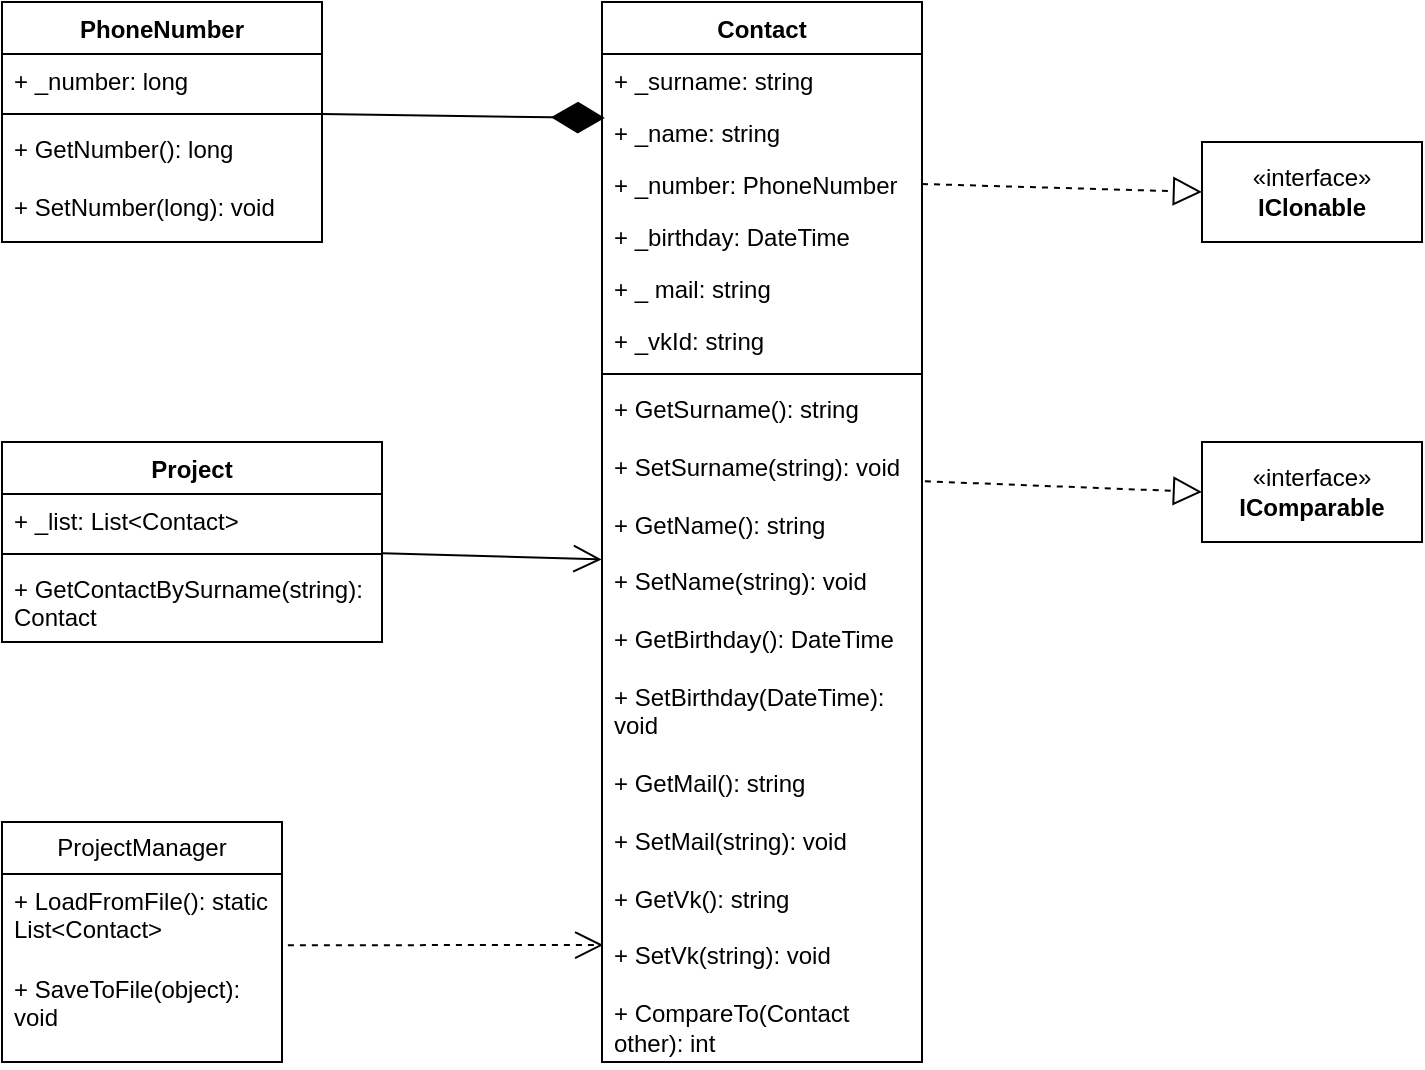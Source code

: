 <mxfile version="24.4.9" type="device">
  <diagram name="Страница — 1" id="ON3yxsikAmLVvNjYulBt">
    <mxGraphModel dx="1048" dy="1692" grid="1" gridSize="10" guides="1" tooltips="1" connect="1" arrows="1" fold="1" page="1" pageScale="1" pageWidth="827" pageHeight="1169" math="0" shadow="0">
      <root>
        <mxCell id="0" />
        <mxCell id="1" parent="0" />
        <mxCell id="eZ4S6LmOJqmNU8mbFGse-1" value="Contact" style="swimlane;fontStyle=1;align=center;verticalAlign=top;childLayout=stackLayout;horizontal=1;startSize=26;horizontalStack=0;resizeParent=1;resizeParentMax=0;resizeLast=0;collapsible=1;marginBottom=0;whiteSpace=wrap;html=1;" vertex="1" parent="1">
          <mxGeometry x="320" y="-1140" width="160" height="530" as="geometry" />
        </mxCell>
        <mxCell id="eZ4S6LmOJqmNU8mbFGse-2" value="+ _surname: string" style="text;strokeColor=none;fillColor=none;align=left;verticalAlign=top;spacingLeft=4;spacingRight=4;overflow=hidden;rotatable=0;points=[[0,0.5],[1,0.5]];portConstraint=eastwest;whiteSpace=wrap;html=1;" vertex="1" parent="eZ4S6LmOJqmNU8mbFGse-1">
          <mxGeometry y="26" width="160" height="26" as="geometry" />
        </mxCell>
        <mxCell id="eZ4S6LmOJqmNU8mbFGse-8" value="+ _name: string" style="text;strokeColor=none;fillColor=none;align=left;verticalAlign=top;spacingLeft=4;spacingRight=4;overflow=hidden;rotatable=0;points=[[0,0.5],[1,0.5]];portConstraint=eastwest;whiteSpace=wrap;html=1;" vertex="1" parent="eZ4S6LmOJqmNU8mbFGse-1">
          <mxGeometry y="52" width="160" height="26" as="geometry" />
        </mxCell>
        <mxCell id="eZ4S6LmOJqmNU8mbFGse-13" value="+ _number: PhoneNumber" style="text;strokeColor=none;fillColor=none;align=left;verticalAlign=top;spacingLeft=4;spacingRight=4;overflow=hidden;rotatable=0;points=[[0,0.5],[1,0.5]];portConstraint=eastwest;whiteSpace=wrap;html=1;" vertex="1" parent="eZ4S6LmOJqmNU8mbFGse-1">
          <mxGeometry y="78" width="160" height="26" as="geometry" />
        </mxCell>
        <mxCell id="eZ4S6LmOJqmNU8mbFGse-12" value="+ _birthday: DateTime&lt;div&gt;&lt;br&gt;&lt;/div&gt;" style="text;strokeColor=none;fillColor=none;align=left;verticalAlign=top;spacingLeft=4;spacingRight=4;overflow=hidden;rotatable=0;points=[[0,0.5],[1,0.5]];portConstraint=eastwest;whiteSpace=wrap;html=1;" vertex="1" parent="eZ4S6LmOJqmNU8mbFGse-1">
          <mxGeometry y="104" width="160" height="26" as="geometry" />
        </mxCell>
        <mxCell id="eZ4S6LmOJqmNU8mbFGse-11" value="+ _ mail: string" style="text;strokeColor=none;fillColor=none;align=left;verticalAlign=top;spacingLeft=4;spacingRight=4;overflow=hidden;rotatable=0;points=[[0,0.5],[1,0.5]];portConstraint=eastwest;whiteSpace=wrap;html=1;" vertex="1" parent="eZ4S6LmOJqmNU8mbFGse-1">
          <mxGeometry y="130" width="160" height="26" as="geometry" />
        </mxCell>
        <mxCell id="eZ4S6LmOJqmNU8mbFGse-10" value="+ _vkId: string" style="text;strokeColor=none;fillColor=none;align=left;verticalAlign=top;spacingLeft=4;spacingRight=4;overflow=hidden;rotatable=0;points=[[0,0.5],[1,0.5]];portConstraint=eastwest;whiteSpace=wrap;html=1;" vertex="1" parent="eZ4S6LmOJqmNU8mbFGse-1">
          <mxGeometry y="156" width="160" height="26" as="geometry" />
        </mxCell>
        <mxCell id="eZ4S6LmOJqmNU8mbFGse-3" value="" style="line;strokeWidth=1;fillColor=none;align=left;verticalAlign=middle;spacingTop=-1;spacingLeft=3;spacingRight=3;rotatable=0;labelPosition=right;points=[];portConstraint=eastwest;strokeColor=inherit;" vertex="1" parent="eZ4S6LmOJqmNU8mbFGse-1">
          <mxGeometry y="182" width="160" height="8" as="geometry" />
        </mxCell>
        <mxCell id="eZ4S6LmOJqmNU8mbFGse-4" value="+ GetSurname(): string&lt;div&gt;&lt;br&gt;&lt;div&gt;+ SetSurname(string): void&lt;br&gt;&lt;/div&gt;&lt;div&gt;&lt;br&gt;&lt;/div&gt;&lt;div&gt;+ GetName(): string&lt;br&gt;&lt;/div&gt;&lt;div&gt;&lt;br&gt;&lt;/div&gt;&lt;div&gt;+ SetName(string): void&lt;br&gt;&lt;/div&gt;&lt;div&gt;&lt;br&gt;&lt;/div&gt;&lt;div&gt;+ GetBirthday(): DateTime&lt;br&gt;&lt;/div&gt;&lt;div&gt;&lt;br&gt;&lt;/div&gt;&lt;div&gt;+ SetBirthday(DateTime): void&lt;br&gt;&lt;/div&gt;&lt;div&gt;&lt;br&gt;&lt;/div&gt;&lt;div&gt;+ GetMail(): string&lt;br&gt;&lt;/div&gt;&lt;div&gt;&lt;br&gt;&lt;/div&gt;&lt;div&gt;+ SetMail(string): void&lt;br&gt;&lt;/div&gt;&lt;div&gt;&lt;br&gt;&lt;/div&gt;&lt;div&gt;+ GetVk(): string&lt;br&gt;&lt;/div&gt;&lt;div&gt;&lt;br&gt;&lt;/div&gt;&lt;div&gt;+ SetVk(string): void&lt;br&gt;&lt;/div&gt;&lt;div&gt;&lt;br&gt;&lt;/div&gt;&lt;div&gt;+ CompareTo(Contact other): int&lt;/div&gt;&lt;/div&gt;" style="text;strokeColor=none;fillColor=none;align=left;verticalAlign=top;spacingLeft=4;spacingRight=4;overflow=hidden;rotatable=0;points=[[0,0.5],[1,0.5]];portConstraint=eastwest;whiteSpace=wrap;html=1;" vertex="1" parent="eZ4S6LmOJqmNU8mbFGse-1">
          <mxGeometry y="190" width="160" height="340" as="geometry" />
        </mxCell>
        <mxCell id="eZ4S6LmOJqmNU8mbFGse-14" value="PhoneNumber" style="swimlane;fontStyle=1;align=center;verticalAlign=top;childLayout=stackLayout;horizontal=1;startSize=26;horizontalStack=0;resizeParent=1;resizeParentMax=0;resizeLast=0;collapsible=1;marginBottom=0;whiteSpace=wrap;html=1;" vertex="1" parent="1">
          <mxGeometry x="20" y="-1140" width="160" height="120" as="geometry" />
        </mxCell>
        <mxCell id="eZ4S6LmOJqmNU8mbFGse-15" value="+ _number: long" style="text;strokeColor=none;fillColor=none;align=left;verticalAlign=top;spacingLeft=4;spacingRight=4;overflow=hidden;rotatable=0;points=[[0,0.5],[1,0.5]];portConstraint=eastwest;whiteSpace=wrap;html=1;" vertex="1" parent="eZ4S6LmOJqmNU8mbFGse-14">
          <mxGeometry y="26" width="160" height="26" as="geometry" />
        </mxCell>
        <mxCell id="eZ4S6LmOJqmNU8mbFGse-16" value="" style="line;strokeWidth=1;fillColor=none;align=left;verticalAlign=middle;spacingTop=-1;spacingLeft=3;spacingRight=3;rotatable=0;labelPosition=right;points=[];portConstraint=eastwest;strokeColor=inherit;" vertex="1" parent="eZ4S6LmOJqmNU8mbFGse-14">
          <mxGeometry y="52" width="160" height="8" as="geometry" />
        </mxCell>
        <mxCell id="eZ4S6LmOJqmNU8mbFGse-17" value="+ GetNumber(): long&lt;div&gt;&lt;br&gt;&lt;/div&gt;&lt;div&gt;+ SetNumber(long): void&lt;br&gt;&lt;/div&gt;" style="text;strokeColor=none;fillColor=none;align=left;verticalAlign=top;spacingLeft=4;spacingRight=4;overflow=hidden;rotatable=0;points=[[0,0.5],[1,0.5]];portConstraint=eastwest;whiteSpace=wrap;html=1;" vertex="1" parent="eZ4S6LmOJqmNU8mbFGse-14">
          <mxGeometry y="60" width="160" height="60" as="geometry" />
        </mxCell>
        <mxCell id="eZ4S6LmOJqmNU8mbFGse-18" value="Project" style="swimlane;fontStyle=1;align=center;verticalAlign=top;childLayout=stackLayout;horizontal=1;startSize=26;horizontalStack=0;resizeParent=1;resizeParentMax=0;resizeLast=0;collapsible=1;marginBottom=0;whiteSpace=wrap;html=1;" vertex="1" parent="1">
          <mxGeometry x="20" y="-920" width="190" height="100" as="geometry" />
        </mxCell>
        <mxCell id="eZ4S6LmOJqmNU8mbFGse-19" value="+ _list: List&amp;lt;Contact&amp;gt;" style="text;strokeColor=none;fillColor=none;align=left;verticalAlign=top;spacingLeft=4;spacingRight=4;overflow=hidden;rotatable=0;points=[[0,0.5],[1,0.5]];portConstraint=eastwest;whiteSpace=wrap;html=1;" vertex="1" parent="eZ4S6LmOJqmNU8mbFGse-18">
          <mxGeometry y="26" width="190" height="26" as="geometry" />
        </mxCell>
        <mxCell id="eZ4S6LmOJqmNU8mbFGse-20" value="" style="line;strokeWidth=1;fillColor=none;align=left;verticalAlign=middle;spacingTop=-1;spacingLeft=3;spacingRight=3;rotatable=0;labelPosition=right;points=[];portConstraint=eastwest;strokeColor=inherit;" vertex="1" parent="eZ4S6LmOJqmNU8mbFGse-18">
          <mxGeometry y="52" width="190" height="8" as="geometry" />
        </mxCell>
        <mxCell id="eZ4S6LmOJqmNU8mbFGse-21" value="+ GetContactBySurname(string): Contact" style="text;strokeColor=none;fillColor=none;align=left;verticalAlign=top;spacingLeft=4;spacingRight=4;overflow=hidden;rotatable=0;points=[[0,0.5],[1,0.5]];portConstraint=eastwest;whiteSpace=wrap;html=1;" vertex="1" parent="eZ4S6LmOJqmNU8mbFGse-18">
          <mxGeometry y="60" width="190" height="40" as="geometry" />
        </mxCell>
        <mxCell id="eZ4S6LmOJqmNU8mbFGse-26" value="ProjectManager" style="swimlane;fontStyle=0;childLayout=stackLayout;horizontal=1;startSize=26;fillColor=none;horizontalStack=0;resizeParent=1;resizeParentMax=0;resizeLast=0;collapsible=1;marginBottom=0;whiteSpace=wrap;html=1;" vertex="1" parent="1">
          <mxGeometry x="20" y="-730" width="140" height="120" as="geometry" />
        </mxCell>
        <mxCell id="eZ4S6LmOJqmNU8mbFGse-28" value="+ LoadFromFile(): static List&amp;lt;Contact&amp;gt;" style="text;strokeColor=none;fillColor=none;align=left;verticalAlign=top;spacingLeft=4;spacingRight=4;overflow=hidden;rotatable=0;points=[[0,0.5],[1,0.5]];portConstraint=eastwest;whiteSpace=wrap;html=1;" vertex="1" parent="eZ4S6LmOJqmNU8mbFGse-26">
          <mxGeometry y="26" width="140" height="44" as="geometry" />
        </mxCell>
        <mxCell id="eZ4S6LmOJqmNU8mbFGse-27" value="+ SaveToFile(object): void" style="text;strokeColor=none;fillColor=none;align=left;verticalAlign=top;spacingLeft=4;spacingRight=4;overflow=hidden;rotatable=0;points=[[0,0.5],[1,0.5]];portConstraint=eastwest;whiteSpace=wrap;html=1;" vertex="1" parent="eZ4S6LmOJqmNU8mbFGse-26">
          <mxGeometry y="70" width="140" height="50" as="geometry" />
        </mxCell>
        <mxCell id="eZ4S6LmOJqmNU8mbFGse-30" value="" style="endArrow=diamondThin;endFill=1;endSize=24;html=1;rounded=0;entryX=0.009;entryY=0.231;entryDx=0;entryDy=0;entryPerimeter=0;" edge="1" parent="1" target="eZ4S6LmOJqmNU8mbFGse-8">
          <mxGeometry width="160" relative="1" as="geometry">
            <mxPoint x="180" y="-1084" as="sourcePoint" />
            <mxPoint x="490" y="-700" as="targetPoint" />
          </mxGeometry>
        </mxCell>
        <mxCell id="eZ4S6LmOJqmNU8mbFGse-31" value="«interface»&lt;br&gt;&lt;b&gt;IComparable&lt;/b&gt;" style="html=1;whiteSpace=wrap;" vertex="1" parent="1">
          <mxGeometry x="620" y="-920" width="110" height="50" as="geometry" />
        </mxCell>
        <mxCell id="eZ4S6LmOJqmNU8mbFGse-32" value="«interface»&lt;br&gt;&lt;b&gt;IClonable&lt;/b&gt;" style="html=1;whiteSpace=wrap;" vertex="1" parent="1">
          <mxGeometry x="620" y="-1070" width="110" height="50" as="geometry" />
        </mxCell>
        <mxCell id="eZ4S6LmOJqmNU8mbFGse-33" value="" style="endArrow=open;endSize=12;dashed=1;html=1;rounded=0;exitX=1.021;exitY=0.809;exitDx=0;exitDy=0;exitPerimeter=0;entryX=0.004;entryY=0.828;entryDx=0;entryDy=0;entryPerimeter=0;" edge="1" parent="1" source="eZ4S6LmOJqmNU8mbFGse-28" target="eZ4S6LmOJqmNU8mbFGse-4">
          <mxGeometry width="160" relative="1" as="geometry">
            <mxPoint x="330" y="-900" as="sourcePoint" />
            <mxPoint x="490" y="-900" as="targetPoint" />
          </mxGeometry>
        </mxCell>
        <mxCell id="eZ4S6LmOJqmNU8mbFGse-34" value="" style="endArrow=block;dashed=1;endFill=0;endSize=12;html=1;rounded=0;entryX=0;entryY=0.5;entryDx=0;entryDy=0;exitX=1;exitY=0.5;exitDx=0;exitDy=0;" edge="1" parent="1" source="eZ4S6LmOJqmNU8mbFGse-13" target="eZ4S6LmOJqmNU8mbFGse-32">
          <mxGeometry width="160" relative="1" as="geometry">
            <mxPoint x="330" y="-900" as="sourcePoint" />
            <mxPoint x="490" y="-900" as="targetPoint" />
          </mxGeometry>
        </mxCell>
        <mxCell id="eZ4S6LmOJqmNU8mbFGse-35" value="" style="endArrow=block;dashed=1;endFill=0;endSize=12;html=1;rounded=0;entryX=0;entryY=0.5;entryDx=0;entryDy=0;exitX=1.009;exitY=0.146;exitDx=0;exitDy=0;exitPerimeter=0;" edge="1" parent="1" source="eZ4S6LmOJqmNU8mbFGse-4" target="eZ4S6LmOJqmNU8mbFGse-31">
          <mxGeometry width="160" relative="1" as="geometry">
            <mxPoint x="490" y="-1039" as="sourcePoint" />
            <mxPoint x="630" y="-1035" as="targetPoint" />
          </mxGeometry>
        </mxCell>
        <mxCell id="eZ4S6LmOJqmNU8mbFGse-36" value="" style="endArrow=open;endFill=1;endSize=12;html=1;rounded=0;exitX=1.001;exitY=1.138;exitDx=0;exitDy=0;exitPerimeter=0;entryX=-0.001;entryY=0.261;entryDx=0;entryDy=0;entryPerimeter=0;" edge="1" parent="1" source="eZ4S6LmOJqmNU8mbFGse-19" target="eZ4S6LmOJqmNU8mbFGse-4">
          <mxGeometry width="160" relative="1" as="geometry">
            <mxPoint x="330" y="-800" as="sourcePoint" />
            <mxPoint x="490" y="-800" as="targetPoint" />
          </mxGeometry>
        </mxCell>
      </root>
    </mxGraphModel>
  </diagram>
</mxfile>
